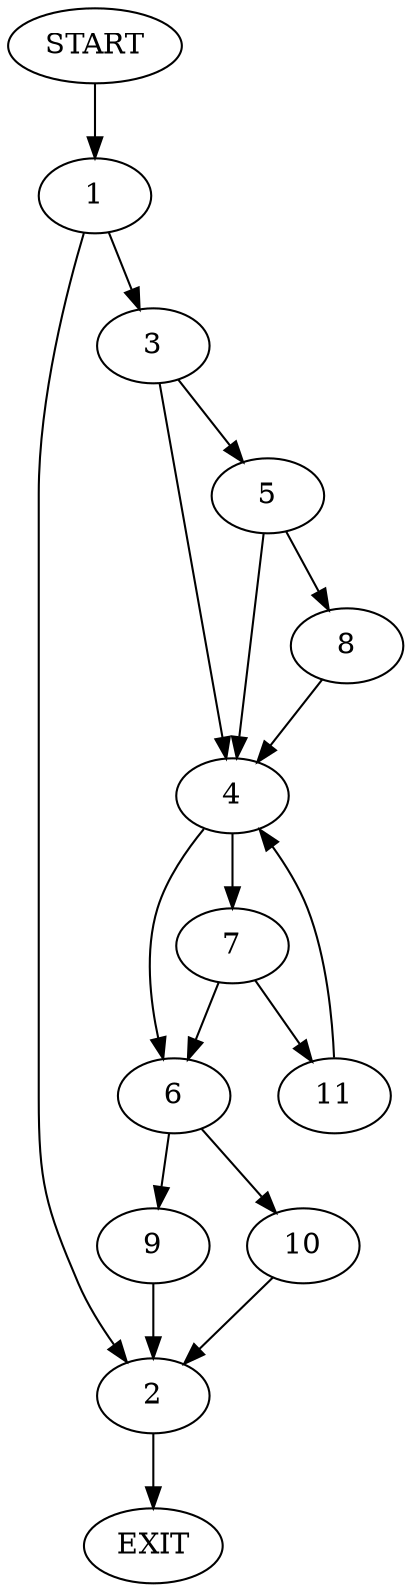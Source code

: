digraph {
0 [label="START"]
12 [label="EXIT"]
0 -> 1
1 -> 2
1 -> 3
2 -> 12
3 -> 4
3 -> 5
4 -> 6
4 -> 7
5 -> 4
5 -> 8
8 -> 4
6 -> 9
6 -> 10
7 -> 6
7 -> 11
11 -> 4
10 -> 2
9 -> 2
}
